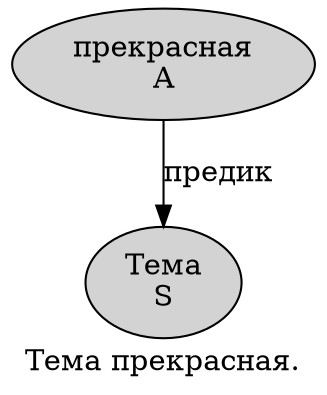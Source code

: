 digraph SENTENCE_3504 {
	graph [label="Тема прекрасная."]
	node [style=filled]
		0 [label="Тема
S" color="" fillcolor=lightgray penwidth=1 shape=ellipse]
		1 [label="прекрасная
A" color="" fillcolor=lightgray penwidth=1 shape=ellipse]
			1 -> 0 [label="предик"]
}